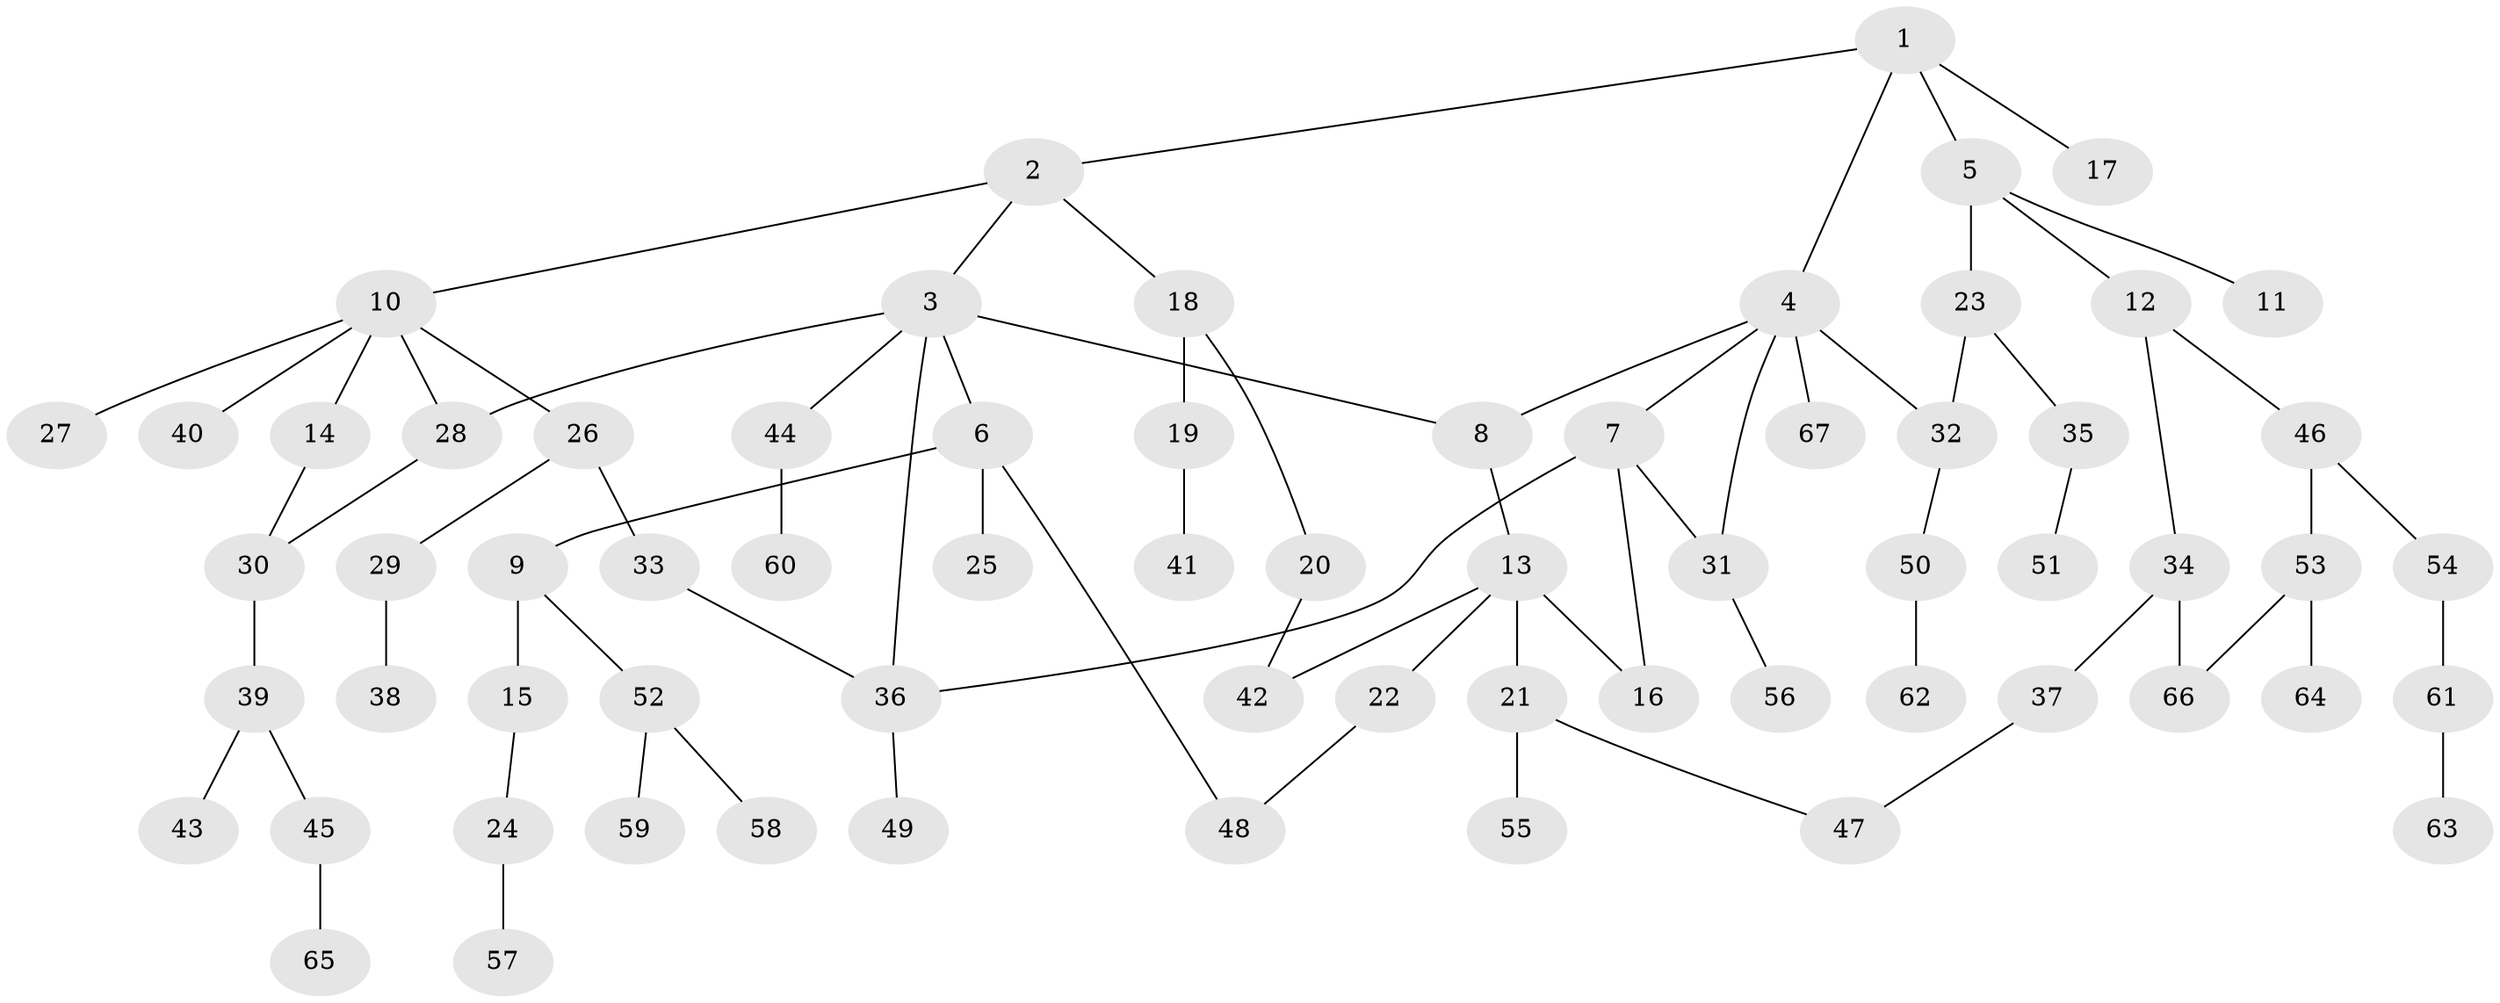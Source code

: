 // Generated by graph-tools (version 1.1) at 2025/25/03/09/25 03:25:26]
// undirected, 67 vertices, 78 edges
graph export_dot {
graph [start="1"]
  node [color=gray90,style=filled];
  1;
  2;
  3;
  4;
  5;
  6;
  7;
  8;
  9;
  10;
  11;
  12;
  13;
  14;
  15;
  16;
  17;
  18;
  19;
  20;
  21;
  22;
  23;
  24;
  25;
  26;
  27;
  28;
  29;
  30;
  31;
  32;
  33;
  34;
  35;
  36;
  37;
  38;
  39;
  40;
  41;
  42;
  43;
  44;
  45;
  46;
  47;
  48;
  49;
  50;
  51;
  52;
  53;
  54;
  55;
  56;
  57;
  58;
  59;
  60;
  61;
  62;
  63;
  64;
  65;
  66;
  67;
  1 -- 2;
  1 -- 4;
  1 -- 5;
  1 -- 17;
  2 -- 3;
  2 -- 10;
  2 -- 18;
  3 -- 6;
  3 -- 8;
  3 -- 44;
  3 -- 36;
  3 -- 28;
  4 -- 7;
  4 -- 31;
  4 -- 32;
  4 -- 67;
  4 -- 8;
  5 -- 11;
  5 -- 12;
  5 -- 23;
  6 -- 9;
  6 -- 25;
  6 -- 48;
  7 -- 36;
  7 -- 31;
  7 -- 16;
  8 -- 13;
  9 -- 15;
  9 -- 52;
  10 -- 14;
  10 -- 26;
  10 -- 27;
  10 -- 28;
  10 -- 40;
  12 -- 34;
  12 -- 46;
  13 -- 16;
  13 -- 21;
  13 -- 22;
  13 -- 42;
  14 -- 30;
  15 -- 24;
  18 -- 19;
  18 -- 20;
  19 -- 41;
  20 -- 42;
  21 -- 55;
  21 -- 47;
  22 -- 48;
  23 -- 35;
  23 -- 32;
  24 -- 57;
  26 -- 29;
  26 -- 33;
  28 -- 30;
  29 -- 38;
  30 -- 39;
  31 -- 56;
  32 -- 50;
  33 -- 36;
  34 -- 37;
  34 -- 66;
  35 -- 51;
  36 -- 49;
  37 -- 47;
  39 -- 43;
  39 -- 45;
  44 -- 60;
  45 -- 65;
  46 -- 53;
  46 -- 54;
  50 -- 62;
  52 -- 58;
  52 -- 59;
  53 -- 64;
  53 -- 66;
  54 -- 61;
  61 -- 63;
}
